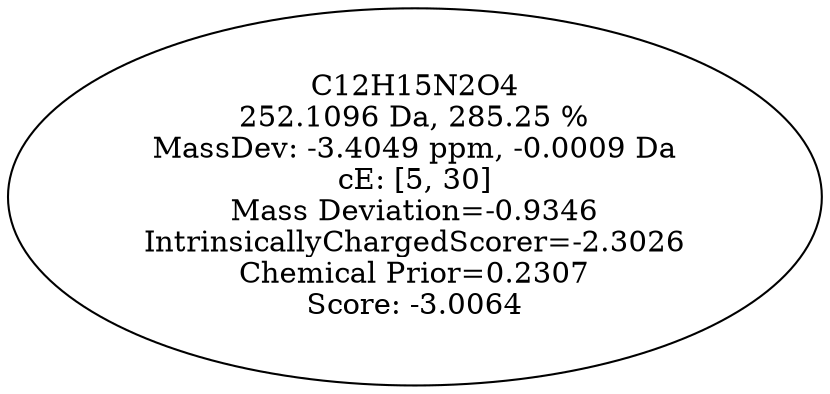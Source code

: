 strict digraph {
v1 [label="C12H15N2O4\n252.1096 Da, 285.25 %\nMassDev: -3.4049 ppm, -0.0009 Da\ncE: [5, 30]\nMass Deviation=-0.9346\nIntrinsicallyChargedScorer=-2.3026\nChemical Prior=0.2307\nScore: -3.0064"];
}
